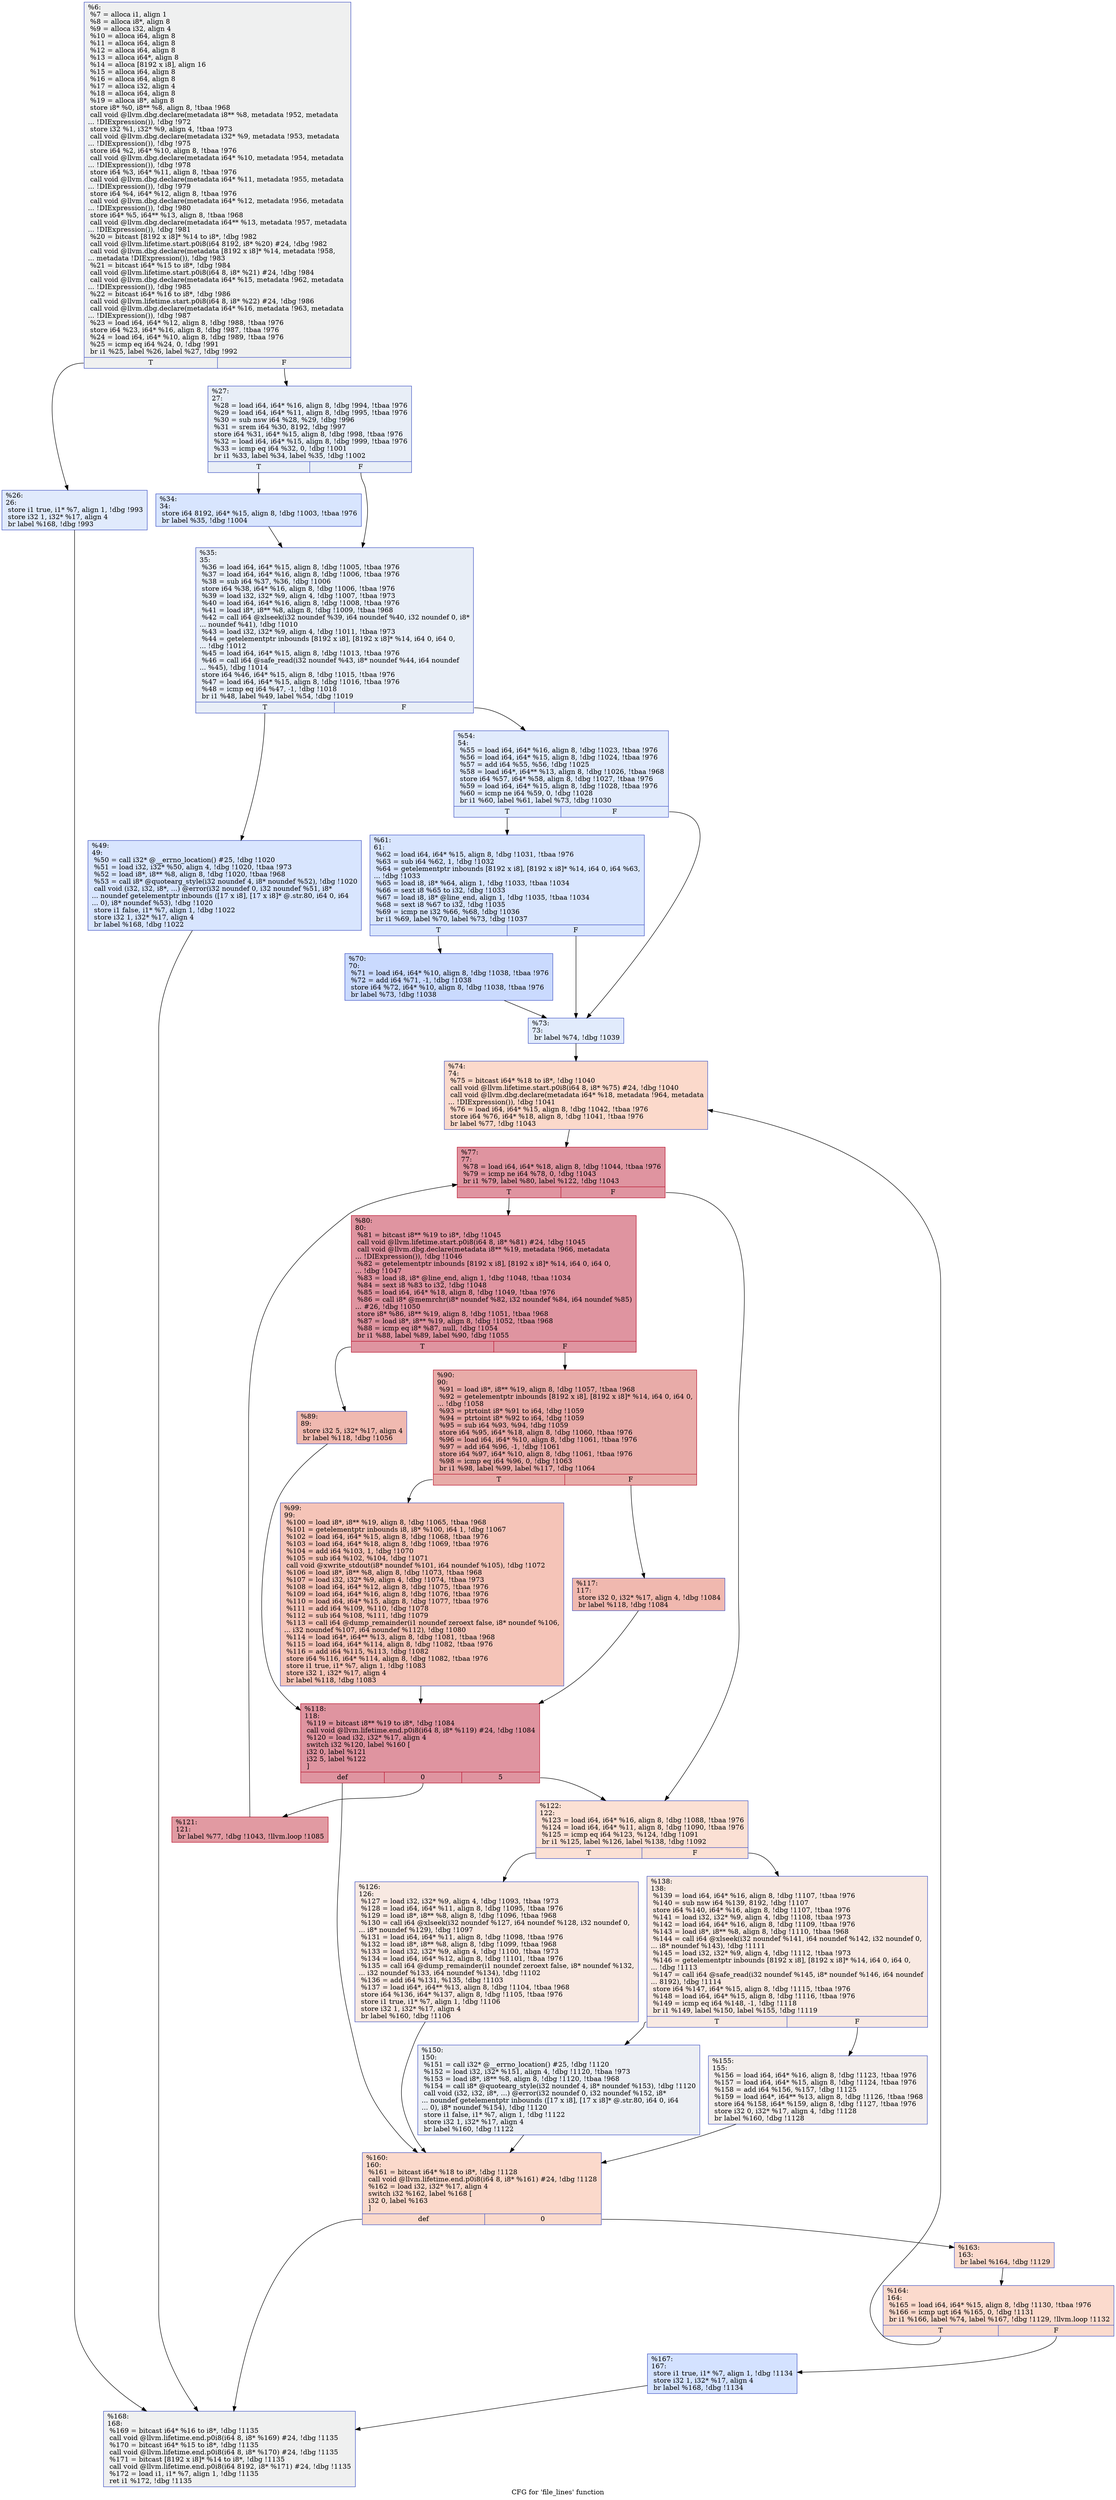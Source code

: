 digraph "CFG for 'file_lines' function" {
	label="CFG for 'file_lines' function";

	Node0x11041b0 [shape=record,color="#3d50c3ff", style=filled, fillcolor="#dbdcde70",label="{%6:\l  %7 = alloca i1, align 1\l  %8 = alloca i8*, align 8\l  %9 = alloca i32, align 4\l  %10 = alloca i64, align 8\l  %11 = alloca i64, align 8\l  %12 = alloca i64, align 8\l  %13 = alloca i64*, align 8\l  %14 = alloca [8192 x i8], align 16\l  %15 = alloca i64, align 8\l  %16 = alloca i64, align 8\l  %17 = alloca i32, align 4\l  %18 = alloca i64, align 8\l  %19 = alloca i8*, align 8\l  store i8* %0, i8** %8, align 8, !tbaa !968\l  call void @llvm.dbg.declare(metadata i8** %8, metadata !952, metadata\l... !DIExpression()), !dbg !972\l  store i32 %1, i32* %9, align 4, !tbaa !973\l  call void @llvm.dbg.declare(metadata i32* %9, metadata !953, metadata\l... !DIExpression()), !dbg !975\l  store i64 %2, i64* %10, align 8, !tbaa !976\l  call void @llvm.dbg.declare(metadata i64* %10, metadata !954, metadata\l... !DIExpression()), !dbg !978\l  store i64 %3, i64* %11, align 8, !tbaa !976\l  call void @llvm.dbg.declare(metadata i64* %11, metadata !955, metadata\l... !DIExpression()), !dbg !979\l  store i64 %4, i64* %12, align 8, !tbaa !976\l  call void @llvm.dbg.declare(metadata i64* %12, metadata !956, metadata\l... !DIExpression()), !dbg !980\l  store i64* %5, i64** %13, align 8, !tbaa !968\l  call void @llvm.dbg.declare(metadata i64** %13, metadata !957, metadata\l... !DIExpression()), !dbg !981\l  %20 = bitcast [8192 x i8]* %14 to i8*, !dbg !982\l  call void @llvm.lifetime.start.p0i8(i64 8192, i8* %20) #24, !dbg !982\l  call void @llvm.dbg.declare(metadata [8192 x i8]* %14, metadata !958,\l... metadata !DIExpression()), !dbg !983\l  %21 = bitcast i64* %15 to i8*, !dbg !984\l  call void @llvm.lifetime.start.p0i8(i64 8, i8* %21) #24, !dbg !984\l  call void @llvm.dbg.declare(metadata i64* %15, metadata !962, metadata\l... !DIExpression()), !dbg !985\l  %22 = bitcast i64* %16 to i8*, !dbg !986\l  call void @llvm.lifetime.start.p0i8(i64 8, i8* %22) #24, !dbg !986\l  call void @llvm.dbg.declare(metadata i64* %16, metadata !963, metadata\l... !DIExpression()), !dbg !987\l  %23 = load i64, i64* %12, align 8, !dbg !988, !tbaa !976\l  store i64 %23, i64* %16, align 8, !dbg !987, !tbaa !976\l  %24 = load i64, i64* %10, align 8, !dbg !989, !tbaa !976\l  %25 = icmp eq i64 %24, 0, !dbg !991\l  br i1 %25, label %26, label %27, !dbg !992\l|{<s0>T|<s1>F}}"];
	Node0x11041b0:s0 -> Node0x11042f0;
	Node0x11041b0:s1 -> Node0x1104340;
	Node0x11042f0 [shape=record,color="#3d50c3ff", style=filled, fillcolor="#b9d0f970",label="{%26:\l26:                                               \l  store i1 true, i1* %7, align 1, !dbg !993\l  store i32 1, i32* %17, align 4\l  br label %168, !dbg !993\l}"];
	Node0x11042f0 -> Node0x1104b60;
	Node0x1104340 [shape=record,color="#3d50c3ff", style=filled, fillcolor="#cbd8ee70",label="{%27:\l27:                                               \l  %28 = load i64, i64* %16, align 8, !dbg !994, !tbaa !976\l  %29 = load i64, i64* %11, align 8, !dbg !995, !tbaa !976\l  %30 = sub nsw i64 %28, %29, !dbg !996\l  %31 = srem i64 %30, 8192, !dbg !997\l  store i64 %31, i64* %15, align 8, !dbg !998, !tbaa !976\l  %32 = load i64, i64* %15, align 8, !dbg !999, !tbaa !976\l  %33 = icmp eq i64 %32, 0, !dbg !1001\l  br i1 %33, label %34, label %35, !dbg !1002\l|{<s0>T|<s1>F}}"];
	Node0x1104340:s0 -> Node0x1104390;
	Node0x1104340:s1 -> Node0x11043e0;
	Node0x1104390 [shape=record,color="#3d50c3ff", style=filled, fillcolor="#a7c5fe70",label="{%34:\l34:                                               \l  store i64 8192, i64* %15, align 8, !dbg !1003, !tbaa !976\l  br label %35, !dbg !1004\l}"];
	Node0x1104390 -> Node0x11043e0;
	Node0x11043e0 [shape=record,color="#3d50c3ff", style=filled, fillcolor="#cbd8ee70",label="{%35:\l35:                                               \l  %36 = load i64, i64* %15, align 8, !dbg !1005, !tbaa !976\l  %37 = load i64, i64* %16, align 8, !dbg !1006, !tbaa !976\l  %38 = sub i64 %37, %36, !dbg !1006\l  store i64 %38, i64* %16, align 8, !dbg !1006, !tbaa !976\l  %39 = load i32, i32* %9, align 4, !dbg !1007, !tbaa !973\l  %40 = load i64, i64* %16, align 8, !dbg !1008, !tbaa !976\l  %41 = load i8*, i8** %8, align 8, !dbg !1009, !tbaa !968\l  %42 = call i64 @xlseek(i32 noundef %39, i64 noundef %40, i32 noundef 0, i8*\l... noundef %41), !dbg !1010\l  %43 = load i32, i32* %9, align 4, !dbg !1011, !tbaa !973\l  %44 = getelementptr inbounds [8192 x i8], [8192 x i8]* %14, i64 0, i64 0,\l... !dbg !1012\l  %45 = load i64, i64* %15, align 8, !dbg !1013, !tbaa !976\l  %46 = call i64 @safe_read(i32 noundef %43, i8* noundef %44, i64 noundef\l... %45), !dbg !1014\l  store i64 %46, i64* %15, align 8, !dbg !1015, !tbaa !976\l  %47 = load i64, i64* %15, align 8, !dbg !1016, !tbaa !976\l  %48 = icmp eq i64 %47, -1, !dbg !1018\l  br i1 %48, label %49, label %54, !dbg !1019\l|{<s0>T|<s1>F}}"];
	Node0x11043e0:s0 -> Node0x1104430;
	Node0x11043e0:s1 -> Node0x1104480;
	Node0x1104430 [shape=record,color="#3d50c3ff", style=filled, fillcolor="#a7c5fe70",label="{%49:\l49:                                               \l  %50 = call i32* @__errno_location() #25, !dbg !1020\l  %51 = load i32, i32* %50, align 4, !dbg !1020, !tbaa !973\l  %52 = load i8*, i8** %8, align 8, !dbg !1020, !tbaa !968\l  %53 = call i8* @quotearg_style(i32 noundef 4, i8* noundef %52), !dbg !1020\l  call void (i32, i32, i8*, ...) @error(i32 noundef 0, i32 noundef %51, i8*\l... noundef getelementptr inbounds ([17 x i8], [17 x i8]* @.str.80, i64 0, i64\l... 0), i8* noundef %53), !dbg !1020\l  store i1 false, i1* %7, align 1, !dbg !1022\l  store i32 1, i32* %17, align 4\l  br label %168, !dbg !1022\l}"];
	Node0x1104430 -> Node0x1104b60;
	Node0x1104480 [shape=record,color="#3d50c3ff", style=filled, fillcolor="#bbd1f870",label="{%54:\l54:                                               \l  %55 = load i64, i64* %16, align 8, !dbg !1023, !tbaa !976\l  %56 = load i64, i64* %15, align 8, !dbg !1024, !tbaa !976\l  %57 = add i64 %55, %56, !dbg !1025\l  %58 = load i64*, i64** %13, align 8, !dbg !1026, !tbaa !968\l  store i64 %57, i64* %58, align 8, !dbg !1027, !tbaa !976\l  %59 = load i64, i64* %15, align 8, !dbg !1028, !tbaa !976\l  %60 = icmp ne i64 %59, 0, !dbg !1028\l  br i1 %60, label %61, label %73, !dbg !1030\l|{<s0>T|<s1>F}}"];
	Node0x1104480:s0 -> Node0x11044d0;
	Node0x1104480:s1 -> Node0x1104570;
	Node0x11044d0 [shape=record,color="#3d50c3ff", style=filled, fillcolor="#a7c5fe70",label="{%61:\l61:                                               \l  %62 = load i64, i64* %15, align 8, !dbg !1031, !tbaa !976\l  %63 = sub i64 %62, 1, !dbg !1032\l  %64 = getelementptr inbounds [8192 x i8], [8192 x i8]* %14, i64 0, i64 %63,\l... !dbg !1033\l  %65 = load i8, i8* %64, align 1, !dbg !1033, !tbaa !1034\l  %66 = sext i8 %65 to i32, !dbg !1033\l  %67 = load i8, i8* @line_end, align 1, !dbg !1035, !tbaa !1034\l  %68 = sext i8 %67 to i32, !dbg !1035\l  %69 = icmp ne i32 %66, %68, !dbg !1036\l  br i1 %69, label %70, label %73, !dbg !1037\l|{<s0>T|<s1>F}}"];
	Node0x11044d0:s0 -> Node0x1104520;
	Node0x11044d0:s1 -> Node0x1104570;
	Node0x1104520 [shape=record,color="#3d50c3ff", style=filled, fillcolor="#88abfd70",label="{%70:\l70:                                               \l  %71 = load i64, i64* %10, align 8, !dbg !1038, !tbaa !976\l  %72 = add i64 %71, -1, !dbg !1038\l  store i64 %72, i64* %10, align 8, !dbg !1038, !tbaa !976\l  br label %73, !dbg !1038\l}"];
	Node0x1104520 -> Node0x1104570;
	Node0x1104570 [shape=record,color="#3d50c3ff", style=filled, fillcolor="#bbd1f870",label="{%73:\l73:                                               \l  br label %74, !dbg !1039\l}"];
	Node0x1104570 -> Node0x11045c0;
	Node0x11045c0 [shape=record,color="#3d50c3ff", style=filled, fillcolor="#f7a88970",label="{%74:\l74:                                               \l  %75 = bitcast i64* %18 to i8*, !dbg !1040\l  call void @llvm.lifetime.start.p0i8(i64 8, i8* %75) #24, !dbg !1040\l  call void @llvm.dbg.declare(metadata i64* %18, metadata !964, metadata\l... !DIExpression()), !dbg !1041\l  %76 = load i64, i64* %15, align 8, !dbg !1042, !tbaa !976\l  store i64 %76, i64* %18, align 8, !dbg !1041, !tbaa !976\l  br label %77, !dbg !1043\l}"];
	Node0x11045c0 -> Node0x1104610;
	Node0x1104610 [shape=record,color="#b70d28ff", style=filled, fillcolor="#b70d2870",label="{%77:\l77:                                               \l  %78 = load i64, i64* %18, align 8, !dbg !1044, !tbaa !976\l  %79 = icmp ne i64 %78, 0, !dbg !1043\l  br i1 %79, label %80, label %122, !dbg !1043\l|{<s0>T|<s1>F}}"];
	Node0x1104610:s0 -> Node0x1104660;
	Node0x1104610:s1 -> Node0x1104890;
	Node0x1104660 [shape=record,color="#b70d28ff", style=filled, fillcolor="#b70d2870",label="{%80:\l80:                                               \l  %81 = bitcast i8** %19 to i8*, !dbg !1045\l  call void @llvm.lifetime.start.p0i8(i64 8, i8* %81) #24, !dbg !1045\l  call void @llvm.dbg.declare(metadata i8** %19, metadata !966, metadata\l... !DIExpression()), !dbg !1046\l  %82 = getelementptr inbounds [8192 x i8], [8192 x i8]* %14, i64 0, i64 0,\l... !dbg !1047\l  %83 = load i8, i8* @line_end, align 1, !dbg !1048, !tbaa !1034\l  %84 = sext i8 %83 to i32, !dbg !1048\l  %85 = load i64, i64* %18, align 8, !dbg !1049, !tbaa !976\l  %86 = call i8* @memrchr(i8* noundef %82, i32 noundef %84, i64 noundef %85)\l... #26, !dbg !1050\l  store i8* %86, i8** %19, align 8, !dbg !1051, !tbaa !968\l  %87 = load i8*, i8** %19, align 8, !dbg !1052, !tbaa !968\l  %88 = icmp eq i8* %87, null, !dbg !1054\l  br i1 %88, label %89, label %90, !dbg !1055\l|{<s0>T|<s1>F}}"];
	Node0x1104660:s0 -> Node0x11046b0;
	Node0x1104660:s1 -> Node0x1104700;
	Node0x11046b0 [shape=record,color="#3d50c3ff", style=filled, fillcolor="#de614d70",label="{%89:\l89:                                               \l  store i32 5, i32* %17, align 4\l  br label %118, !dbg !1056\l}"];
	Node0x11046b0 -> Node0x11047f0;
	Node0x1104700 [shape=record,color="#b70d28ff", style=filled, fillcolor="#cc403a70",label="{%90:\l90:                                               \l  %91 = load i8*, i8** %19, align 8, !dbg !1057, !tbaa !968\l  %92 = getelementptr inbounds [8192 x i8], [8192 x i8]* %14, i64 0, i64 0,\l... !dbg !1058\l  %93 = ptrtoint i8* %91 to i64, !dbg !1059\l  %94 = ptrtoint i8* %92 to i64, !dbg !1059\l  %95 = sub i64 %93, %94, !dbg !1059\l  store i64 %95, i64* %18, align 8, !dbg !1060, !tbaa !976\l  %96 = load i64, i64* %10, align 8, !dbg !1061, !tbaa !976\l  %97 = add i64 %96, -1, !dbg !1061\l  store i64 %97, i64* %10, align 8, !dbg !1061, !tbaa !976\l  %98 = icmp eq i64 %96, 0, !dbg !1063\l  br i1 %98, label %99, label %117, !dbg !1064\l|{<s0>T|<s1>F}}"];
	Node0x1104700:s0 -> Node0x1104750;
	Node0x1104700:s1 -> Node0x11047a0;
	Node0x1104750 [shape=record,color="#3d50c3ff", style=filled, fillcolor="#e97a5f70",label="{%99:\l99:                                               \l  %100 = load i8*, i8** %19, align 8, !dbg !1065, !tbaa !968\l  %101 = getelementptr inbounds i8, i8* %100, i64 1, !dbg !1067\l  %102 = load i64, i64* %15, align 8, !dbg !1068, !tbaa !976\l  %103 = load i64, i64* %18, align 8, !dbg !1069, !tbaa !976\l  %104 = add i64 %103, 1, !dbg !1070\l  %105 = sub i64 %102, %104, !dbg !1071\l  call void @xwrite_stdout(i8* noundef %101, i64 noundef %105), !dbg !1072\l  %106 = load i8*, i8** %8, align 8, !dbg !1073, !tbaa !968\l  %107 = load i32, i32* %9, align 4, !dbg !1074, !tbaa !973\l  %108 = load i64, i64* %12, align 8, !dbg !1075, !tbaa !976\l  %109 = load i64, i64* %16, align 8, !dbg !1076, !tbaa !976\l  %110 = load i64, i64* %15, align 8, !dbg !1077, !tbaa !976\l  %111 = add i64 %109, %110, !dbg !1078\l  %112 = sub i64 %108, %111, !dbg !1079\l  %113 = call i64 @dump_remainder(i1 noundef zeroext false, i8* noundef %106,\l... i32 noundef %107, i64 noundef %112), !dbg !1080\l  %114 = load i64*, i64** %13, align 8, !dbg !1081, !tbaa !968\l  %115 = load i64, i64* %114, align 8, !dbg !1082, !tbaa !976\l  %116 = add i64 %115, %113, !dbg !1082\l  store i64 %116, i64* %114, align 8, !dbg !1082, !tbaa !976\l  store i1 true, i1* %7, align 1, !dbg !1083\l  store i32 1, i32* %17, align 4\l  br label %118, !dbg !1083\l}"];
	Node0x1104750 -> Node0x11047f0;
	Node0x11047a0 [shape=record,color="#3d50c3ff", style=filled, fillcolor="#dc5d4a70",label="{%117:\l117:                                              \l  store i32 0, i32* %17, align 4, !dbg !1084\l  br label %118, !dbg !1084\l}"];
	Node0x11047a0 -> Node0x11047f0;
	Node0x11047f0 [shape=record,color="#b70d28ff", style=filled, fillcolor="#b70d2870",label="{%118:\l118:                                              \l  %119 = bitcast i8** %19 to i8*, !dbg !1084\l  call void @llvm.lifetime.end.p0i8(i64 8, i8* %119) #24, !dbg !1084\l  %120 = load i32, i32* %17, align 4\l  switch i32 %120, label %160 [\l    i32 0, label %121\l    i32 5, label %122\l  ]\l|{<s0>def|<s1>0|<s2>5}}"];
	Node0x11047f0:s0 -> Node0x1104a20;
	Node0x11047f0:s1 -> Node0x1104840;
	Node0x11047f0:s2 -> Node0x1104890;
	Node0x1104840 [shape=record,color="#b70d28ff", style=filled, fillcolor="#bb1b2c70",label="{%121:\l121:                                              \l  br label %77, !dbg !1043, !llvm.loop !1085\l}"];
	Node0x1104840 -> Node0x1104610;
	Node0x1104890 [shape=record,color="#3d50c3ff", style=filled, fillcolor="#f7b99e70",label="{%122:\l122:                                              \l  %123 = load i64, i64* %16, align 8, !dbg !1088, !tbaa !976\l  %124 = load i64, i64* %11, align 8, !dbg !1090, !tbaa !976\l  %125 = icmp eq i64 %123, %124, !dbg !1091\l  br i1 %125, label %126, label %138, !dbg !1092\l|{<s0>T|<s1>F}}"];
	Node0x1104890:s0 -> Node0x11048e0;
	Node0x1104890:s1 -> Node0x1104930;
	Node0x11048e0 [shape=record,color="#3d50c3ff", style=filled, fillcolor="#efcebd70",label="{%126:\l126:                                              \l  %127 = load i32, i32* %9, align 4, !dbg !1093, !tbaa !973\l  %128 = load i64, i64* %11, align 8, !dbg !1095, !tbaa !976\l  %129 = load i8*, i8** %8, align 8, !dbg !1096, !tbaa !968\l  %130 = call i64 @xlseek(i32 noundef %127, i64 noundef %128, i32 noundef 0,\l... i8* noundef %129), !dbg !1097\l  %131 = load i64, i64* %11, align 8, !dbg !1098, !tbaa !976\l  %132 = load i8*, i8** %8, align 8, !dbg !1099, !tbaa !968\l  %133 = load i32, i32* %9, align 4, !dbg !1100, !tbaa !973\l  %134 = load i64, i64* %12, align 8, !dbg !1101, !tbaa !976\l  %135 = call i64 @dump_remainder(i1 noundef zeroext false, i8* noundef %132,\l... i32 noundef %133, i64 noundef %134), !dbg !1102\l  %136 = add i64 %131, %135, !dbg !1103\l  %137 = load i64*, i64** %13, align 8, !dbg !1104, !tbaa !968\l  store i64 %136, i64* %137, align 8, !dbg !1105, !tbaa !976\l  store i1 true, i1* %7, align 1, !dbg !1106\l  store i32 1, i32* %17, align 4\l  br label %160, !dbg !1106\l}"];
	Node0x11048e0 -> Node0x1104a20;
	Node0x1104930 [shape=record,color="#3d50c3ff", style=filled, fillcolor="#efcebd70",label="{%138:\l138:                                              \l  %139 = load i64, i64* %16, align 8, !dbg !1107, !tbaa !976\l  %140 = sub nsw i64 %139, 8192, !dbg !1107\l  store i64 %140, i64* %16, align 8, !dbg !1107, !tbaa !976\l  %141 = load i32, i32* %9, align 4, !dbg !1108, !tbaa !973\l  %142 = load i64, i64* %16, align 8, !dbg !1109, !tbaa !976\l  %143 = load i8*, i8** %8, align 8, !dbg !1110, !tbaa !968\l  %144 = call i64 @xlseek(i32 noundef %141, i64 noundef %142, i32 noundef 0,\l... i8* noundef %143), !dbg !1111\l  %145 = load i32, i32* %9, align 4, !dbg !1112, !tbaa !973\l  %146 = getelementptr inbounds [8192 x i8], [8192 x i8]* %14, i64 0, i64 0,\l... !dbg !1113\l  %147 = call i64 @safe_read(i32 noundef %145, i8* noundef %146, i64 noundef\l... 8192), !dbg !1114\l  store i64 %147, i64* %15, align 8, !dbg !1115, !tbaa !976\l  %148 = load i64, i64* %15, align 8, !dbg !1116, !tbaa !976\l  %149 = icmp eq i64 %148, -1, !dbg !1118\l  br i1 %149, label %150, label %155, !dbg !1119\l|{<s0>T|<s1>F}}"];
	Node0x1104930:s0 -> Node0x1104980;
	Node0x1104930:s1 -> Node0x11049d0;
	Node0x1104980 [shape=record,color="#3d50c3ff", style=filled, fillcolor="#d4dbe670",label="{%150:\l150:                                              \l  %151 = call i32* @__errno_location() #25, !dbg !1120\l  %152 = load i32, i32* %151, align 4, !dbg !1120, !tbaa !973\l  %153 = load i8*, i8** %8, align 8, !dbg !1120, !tbaa !968\l  %154 = call i8* @quotearg_style(i32 noundef 4, i8* noundef %153), !dbg !1120\l  call void (i32, i32, i8*, ...) @error(i32 noundef 0, i32 noundef %152, i8*\l... noundef getelementptr inbounds ([17 x i8], [17 x i8]* @.str.80, i64 0, i64\l... 0), i8* noundef %154), !dbg !1120\l  store i1 false, i1* %7, align 1, !dbg !1122\l  store i32 1, i32* %17, align 4\l  br label %160, !dbg !1122\l}"];
	Node0x1104980 -> Node0x1104a20;
	Node0x11049d0 [shape=record,color="#3d50c3ff", style=filled, fillcolor="#e3d9d370",label="{%155:\l155:                                              \l  %156 = load i64, i64* %16, align 8, !dbg !1123, !tbaa !976\l  %157 = load i64, i64* %15, align 8, !dbg !1124, !tbaa !976\l  %158 = add i64 %156, %157, !dbg !1125\l  %159 = load i64*, i64** %13, align 8, !dbg !1126, !tbaa !968\l  store i64 %158, i64* %159, align 8, !dbg !1127, !tbaa !976\l  store i32 0, i32* %17, align 4, !dbg !1128\l  br label %160, !dbg !1128\l}"];
	Node0x11049d0 -> Node0x1104a20;
	Node0x1104a20 [shape=record,color="#3d50c3ff", style=filled, fillcolor="#f7a88970",label="{%160:\l160:                                              \l  %161 = bitcast i64* %18 to i8*, !dbg !1128\l  call void @llvm.lifetime.end.p0i8(i64 8, i8* %161) #24, !dbg !1128\l  %162 = load i32, i32* %17, align 4\l  switch i32 %162, label %168 [\l    i32 0, label %163\l  ]\l|{<s0>def|<s1>0}}"];
	Node0x1104a20:s0 -> Node0x1104b60;
	Node0x1104a20:s1 -> Node0x1104a70;
	Node0x1104a70 [shape=record,color="#3d50c3ff", style=filled, fillcolor="#f7ac8e70",label="{%163:\l163:                                              \l  br label %164, !dbg !1129\l}"];
	Node0x1104a70 -> Node0x1104ac0;
	Node0x1104ac0 [shape=record,color="#3d50c3ff", style=filled, fillcolor="#f7ac8e70",label="{%164:\l164:                                              \l  %165 = load i64, i64* %15, align 8, !dbg !1130, !tbaa !976\l  %166 = icmp ugt i64 %165, 0, !dbg !1131\l  br i1 %166, label %74, label %167, !dbg !1129, !llvm.loop !1132\l|{<s0>T|<s1>F}}"];
	Node0x1104ac0:s0 -> Node0x11045c0;
	Node0x1104ac0:s1 -> Node0x1104b10;
	Node0x1104b10 [shape=record,color="#3d50c3ff", style=filled, fillcolor="#9ebeff70",label="{%167:\l167:                                              \l  store i1 true, i1* %7, align 1, !dbg !1134\l  store i32 1, i32* %17, align 4\l  br label %168, !dbg !1134\l}"];
	Node0x1104b10 -> Node0x1104b60;
	Node0x1104b60 [shape=record,color="#3d50c3ff", style=filled, fillcolor="#dbdcde70",label="{%168:\l168:                                              \l  %169 = bitcast i64* %16 to i8*, !dbg !1135\l  call void @llvm.lifetime.end.p0i8(i64 8, i8* %169) #24, !dbg !1135\l  %170 = bitcast i64* %15 to i8*, !dbg !1135\l  call void @llvm.lifetime.end.p0i8(i64 8, i8* %170) #24, !dbg !1135\l  %171 = bitcast [8192 x i8]* %14 to i8*, !dbg !1135\l  call void @llvm.lifetime.end.p0i8(i64 8192, i8* %171) #24, !dbg !1135\l  %172 = load i1, i1* %7, align 1, !dbg !1135\l  ret i1 %172, !dbg !1135\l}"];
}
